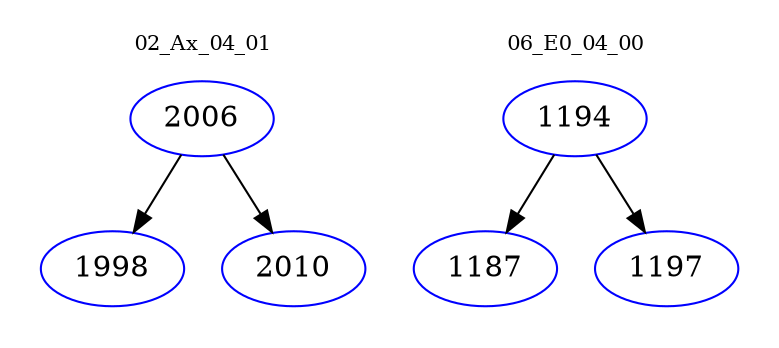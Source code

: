 digraph{
subgraph cluster_0 {
color = white
label = "02_Ax_04_01";
fontsize=10;
T0_2006 [label="2006", color="blue"]
T0_2006 -> T0_1998 [color="black"]
T0_1998 [label="1998", color="blue"]
T0_2006 -> T0_2010 [color="black"]
T0_2010 [label="2010", color="blue"]
}
subgraph cluster_1 {
color = white
label = "06_E0_04_00";
fontsize=10;
T1_1194 [label="1194", color="blue"]
T1_1194 -> T1_1187 [color="black"]
T1_1187 [label="1187", color="blue"]
T1_1194 -> T1_1197 [color="black"]
T1_1197 [label="1197", color="blue"]
}
}
